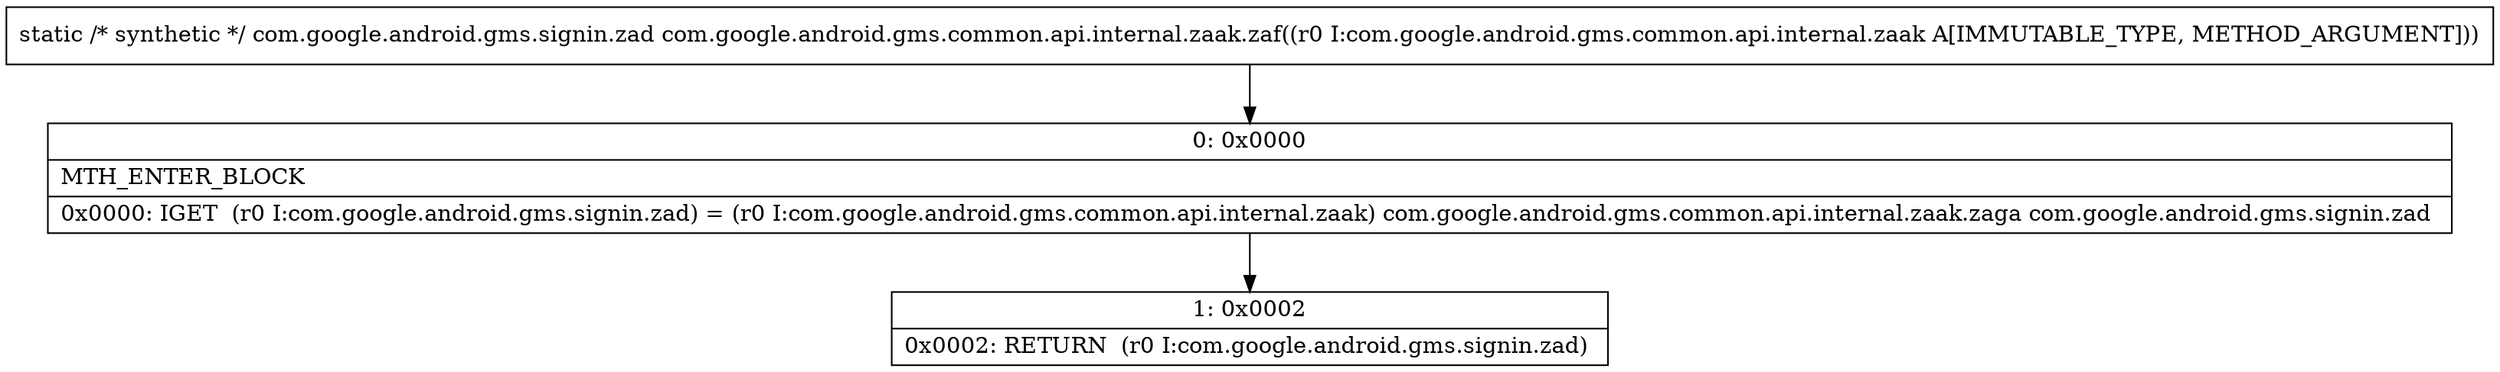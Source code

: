 digraph "CFG forcom.google.android.gms.common.api.internal.zaak.zaf(Lcom\/google\/android\/gms\/common\/api\/internal\/zaak;)Lcom\/google\/android\/gms\/signin\/zad;" {
Node_0 [shape=record,label="{0\:\ 0x0000|MTH_ENTER_BLOCK\l|0x0000: IGET  (r0 I:com.google.android.gms.signin.zad) = (r0 I:com.google.android.gms.common.api.internal.zaak) com.google.android.gms.common.api.internal.zaak.zaga com.google.android.gms.signin.zad \l}"];
Node_1 [shape=record,label="{1\:\ 0x0002|0x0002: RETURN  (r0 I:com.google.android.gms.signin.zad) \l}"];
MethodNode[shape=record,label="{static \/* synthetic *\/ com.google.android.gms.signin.zad com.google.android.gms.common.api.internal.zaak.zaf((r0 I:com.google.android.gms.common.api.internal.zaak A[IMMUTABLE_TYPE, METHOD_ARGUMENT])) }"];
MethodNode -> Node_0;
Node_0 -> Node_1;
}

